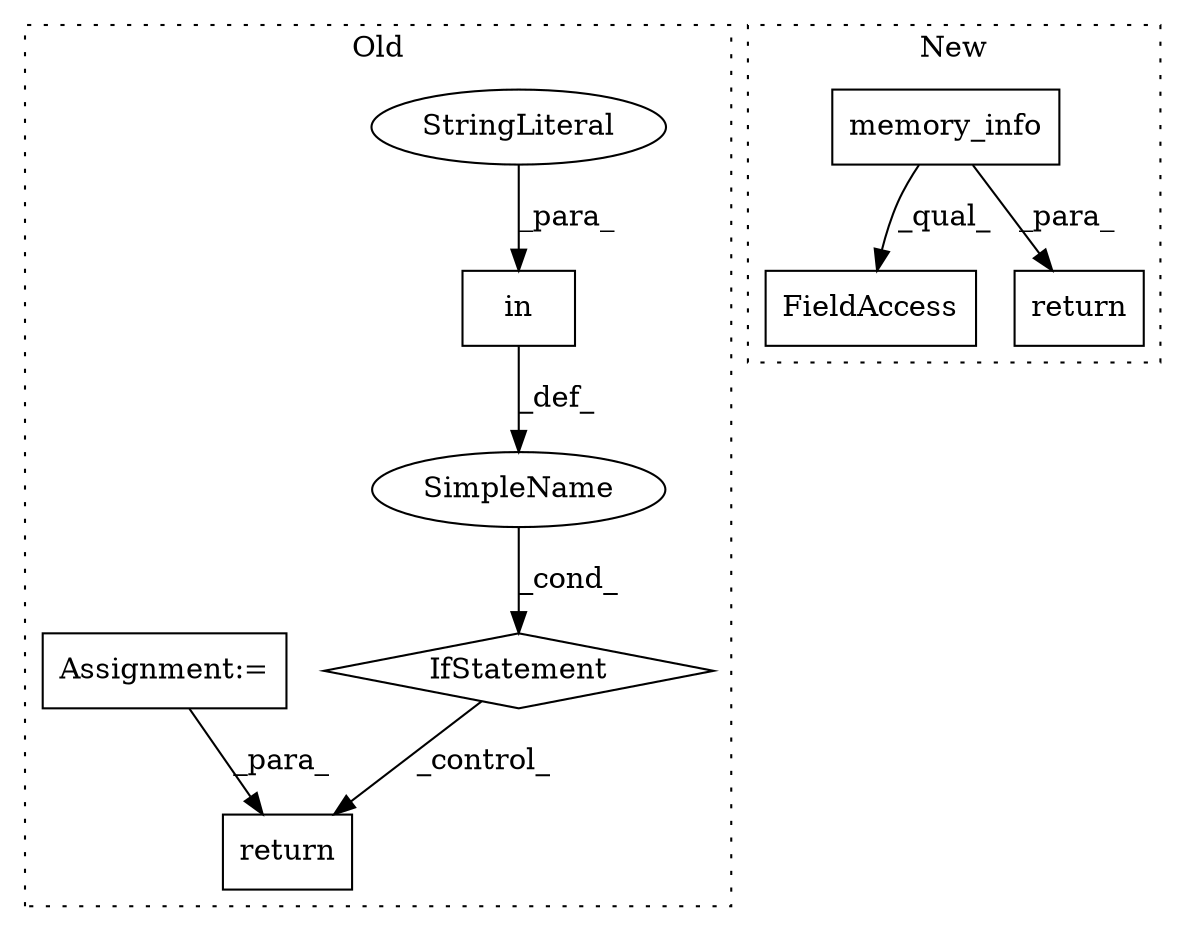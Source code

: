 digraph G {
subgraph cluster0 {
1 [label="return" a="41" s="789" l="7" shape="box"];
4 [label="IfStatement" a="25" s="741,779" l="8,2" shape="diamond"];
5 [label="in" a="105" s="749" l="30" shape="box"];
6 [label="SimpleName" a="42" s="" l="" shape="ellipse"];
7 [label="StringLiteral" a="45" s="749" l="7" shape="ellipse"];
8 [label="Assignment:=" a="7" s="695" l="6" shape="box"];
label = "Old";
style="dotted";
}
subgraph cluster1 {
2 [label="memory_info" a="32" s="884" l="13" shape="box"];
3 [label="FieldAccess" a="22" s="871" l="30" shape="box"];
9 [label="return" a="41" s="863" l="7" shape="box"];
label = "New";
style="dotted";
}
2 -> 9 [label="_para_"];
2 -> 3 [label="_qual_"];
4 -> 1 [label="_control_"];
5 -> 6 [label="_def_"];
6 -> 4 [label="_cond_"];
7 -> 5 [label="_para_"];
8 -> 1 [label="_para_"];
}